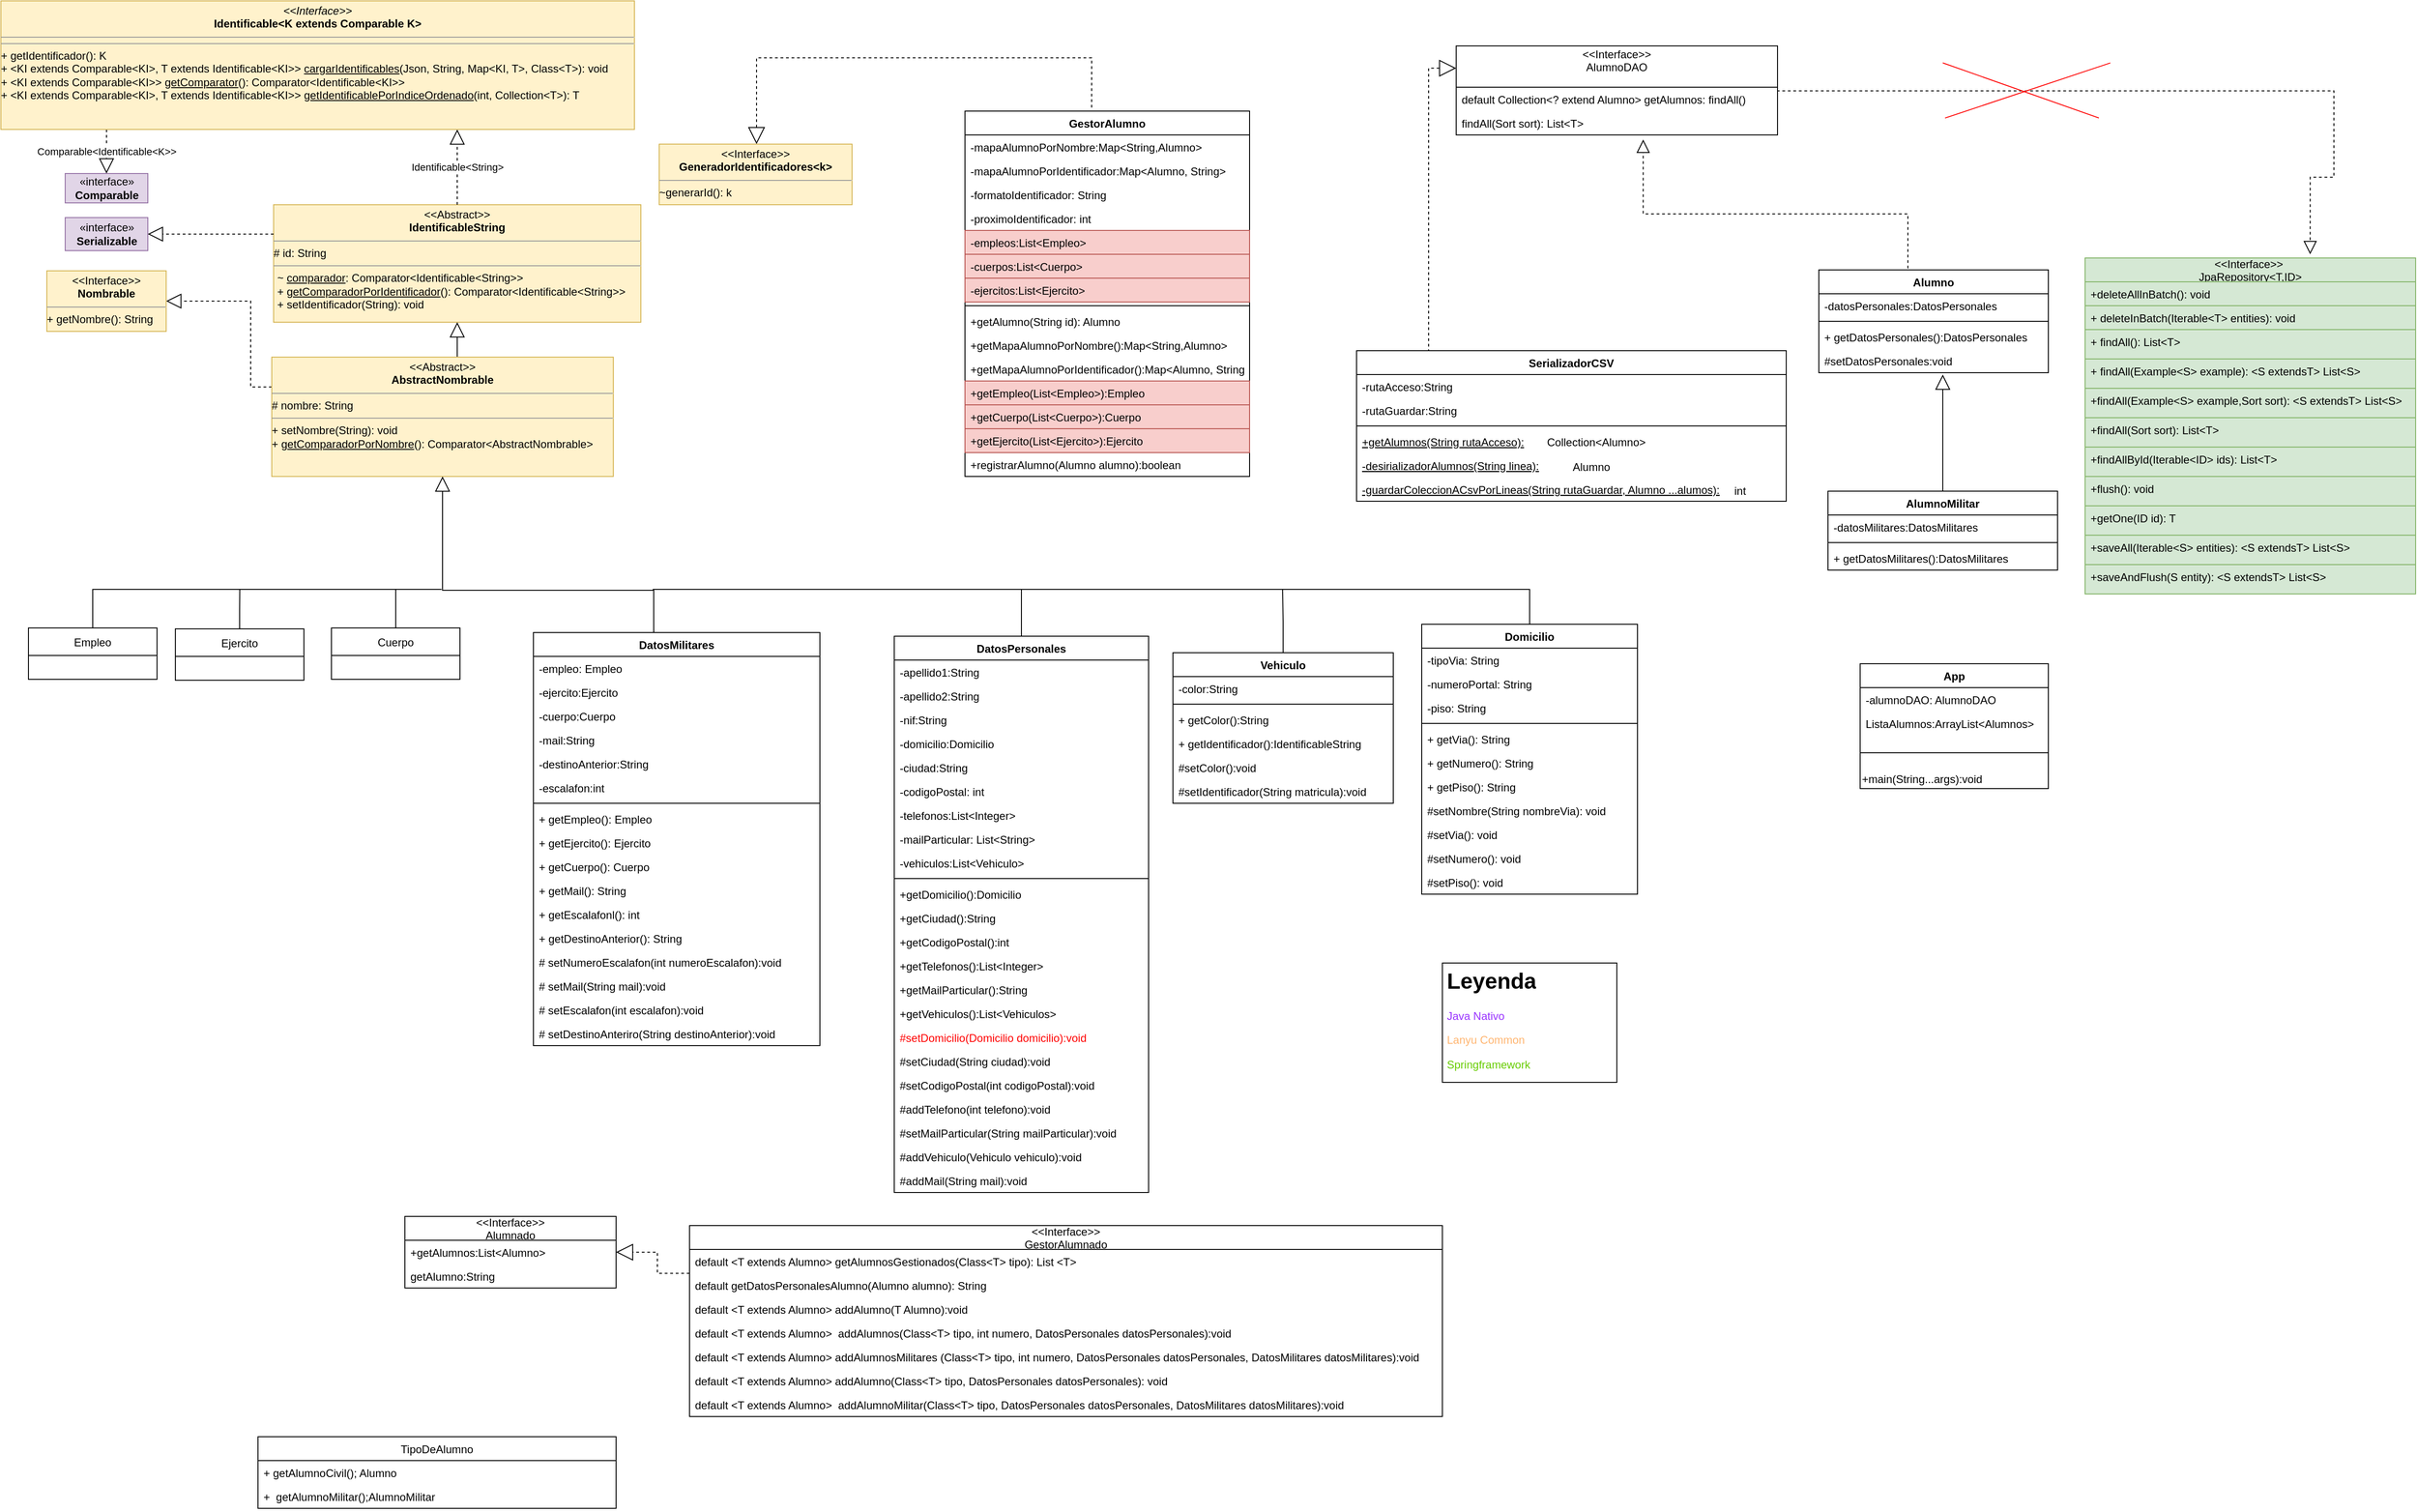 <mxfile version="10.6.9" type="github"><diagram name="Page-1" id="c4acf3e9-155e-7222-9cf6-157b1a14988f"><mxGraphModel dx="3583" dy="1510" grid="1" gridSize="10" guides="1" tooltips="1" connect="1" arrows="1" fold="1" page="1" pageScale="1" pageWidth="827" pageHeight="1169" background="#ffffff" math="0" shadow="0"><root><mxCell id="0"/><mxCell id="1" parent="0"/><mxCell id="4" value="&lt;p style=&quot;margin: 0px ; margin-top: 4px ; text-align: center&quot;&gt;&amp;lt;&amp;lt;Abstract&amp;gt;&amp;gt;&lt;/p&gt;&lt;div align=&quot;center&quot;&gt;&lt;b&gt;IdentificableString&lt;/b&gt;&lt;/div&gt;&lt;hr size=&quot;1&quot;&gt;# id: String&lt;br&gt;&lt;hr size=&quot;1&quot;&gt;&lt;p style=&quot;margin: 0px ; margin-left: 4px&quot;&gt;~ &lt;u&gt;comparador&lt;/u&gt;: Comparator&amp;lt;Identificable&amp;lt;String&amp;gt;&amp;gt;&lt;/p&gt;&lt;p style=&quot;margin: 0px ; margin-left: 4px&quot;&gt;+ &lt;u&gt;getComparadorPorIdentificador&lt;/u&gt;(): Comparator&amp;lt;Identificable&amp;lt;String&amp;gt;&amp;gt;&lt;/p&gt;&lt;p style=&quot;margin: 0px ; margin-left: 4px&quot;&gt;+ setIdentificador(String): void&lt;br&gt; &lt;/p&gt;" style="verticalAlign=top;align=left;overflow=fill;fontSize=12;fontFamily=Helvetica;html=1;fillColor=#fff2cc;strokeColor=#d6b656;" parent="1" vertex="1"><mxGeometry x="-223" y="298" width="400" height="128" as="geometry"/></mxCell><mxCell id="5" value="«interface»&lt;br&gt;&lt;b&gt;Serializable&lt;/b&gt;" style="html=1;fillColor=#e1d5e7;strokeColor=#9673a6;" parent="1" vertex="1"><mxGeometry x="-450" y="312" width="90" height="36" as="geometry"/></mxCell><mxCell id="6" value="" style="endArrow=block;html=1;exitX=0;exitY=0.25;entryX=1;entryY=0.5;endFill=0;strokeWidth=1;endSize=14;dashed=1;" parent="1" source="4" target="5" edge="1"><mxGeometry width="50" height="50" relative="1" as="geometry"><mxPoint x="-197" y="330" as="sourcePoint"/><mxPoint x="-578" y="1132" as="targetPoint"/></mxGeometry></mxCell><mxCell id="9" value="«interface»&lt;br&gt;&lt;b&gt;Comparable&lt;/b&gt;" style="html=1;fillColor=#e1d5e7;strokeColor=#9673a6;" parent="1" vertex="1"><mxGeometry x="-450" y="264" width="90" height="32" as="geometry"/></mxCell><mxCell id="12" value="Comparable&amp;lt;Identificable&amp;lt;K&amp;gt;&amp;gt;" style="endArrow=block;html=1;entryX=0.5;entryY=0;endFill=0;strokeWidth=1;endSize=14;dashed=1;" parent="1" target="9" edge="1"><mxGeometry width="50" height="50" relative="1" as="geometry"><mxPoint x="-405" y="216" as="sourcePoint"/><mxPoint x="62" y="606" as="targetPoint"/></mxGeometry></mxCell><mxCell id="13" value="Identificable&amp;lt;String&amp;gt;" style="endArrow=block;html=1;exitX=0.5;exitY=0;endFill=0;strokeWidth=1;endSize=14;dashed=1;" parent="1" source="4" edge="1"><mxGeometry width="50" height="50" relative="1" as="geometry"><mxPoint x="47" y="926" as="sourcePoint"/><mxPoint x="-23" y="216" as="targetPoint"/></mxGeometry></mxCell><mxCell id="22" value="&lt;p style=&quot;margin: 0px ; margin-top: 4px ; text-align: center&quot;&gt;&lt;i&gt;&amp;lt;&amp;lt;Interface&amp;gt;&amp;gt;&lt;/i&gt;&lt;br&gt;&lt;b&gt;Identificable&amp;lt;K extends Comparable K&amp;gt;&lt;/b&gt;&lt;/p&gt;&lt;hr size=&quot;1&quot;&gt;&lt;hr size=&quot;1&quot;&gt;&lt;div&gt;+ getIdentificador(): K&lt;br&gt;&lt;/div&gt;&lt;div&gt;+ &amp;lt;KI extends Comparable&amp;lt;KI&amp;gt;, T extends Identificable&amp;lt;KI&amp;gt;&amp;gt; &lt;u&gt;cargarIdentificables&lt;/u&gt;(Json, String, Map&amp;lt;KI, T&amp;gt;, Class&amp;lt;T&amp;gt;): void &lt;br&gt;&lt;/div&gt;&lt;div&gt;+ &amp;lt;KI extends Comparable&amp;lt;KI&amp;gt;&amp;gt; &lt;u&gt;getComparator&lt;/u&gt;(): Comparator&amp;lt;Identificable&amp;lt;KI&amp;gt;&amp;gt;&lt;/div&gt;&lt;div&gt;+ &amp;lt;KI extends Comparable&amp;lt;KI&amp;gt;, T extends Identificable&amp;lt;KI&amp;gt;&amp;gt; &lt;u&gt;getIdentificablePorIndiceOrdenado&lt;/u&gt;(int, Collection&amp;lt;T&amp;gt;): T&amp;nbsp; &lt;/div&gt;" style="verticalAlign=top;align=left;overflow=fill;fontSize=12;fontFamily=Helvetica;html=1;fillColor=#fff2cc;strokeColor=#d6b656;" parent="1" vertex="1"><mxGeometry x="-520" y="76" width="690" height="140" as="geometry"/></mxCell><mxCell id="50" style="edgeStyle=orthogonalEdgeStyle;rounded=0;html=1;entryX=0.5;entryY=1;shadow=0;endArrow=block;endFill=0;endSize=14;jettySize=auto;orthogonalLoop=1;strokeColor=#000000;strokeWidth=1;exitX=0.5;exitY=0;" parent="1" source="24" target="4" edge="1"><mxGeometry relative="1" as="geometry"><mxPoint x="-47" y="429" as="sourcePoint"/><mxPoint x="-47" y="391" as="targetPoint"/></mxGeometry></mxCell><mxCell id="51" style="edgeStyle=orthogonalEdgeStyle;rounded=0;html=1;entryX=1;entryY=0.5;shadow=0;dashed=1;endArrow=block;endFill=0;endSize=14;jettySize=auto;orthogonalLoop=1;strokeColor=#000000;strokeWidth=1;exitX=0;exitY=0.25;" parent="1" source="24" target="35" edge="1"><mxGeometry relative="1" as="geometry"><Array as="points"><mxPoint x="-248" y="497"/><mxPoint x="-248" y="403"/></Array><mxPoint x="-223" y="497" as="sourcePoint"/></mxGeometry></mxCell><mxCell id="24" value="&lt;p style=&quot;margin: 0px ; margin-top: 4px ; text-align: center&quot;&gt;&amp;lt;&amp;lt;Abstract&amp;gt;&amp;gt;&lt;/p&gt;&lt;div align=&quot;center&quot;&gt;&lt;b&gt;AbstractNombrable&lt;/b&gt;&lt;/div&gt;&lt;hr size=&quot;1&quot;&gt;# nombre: String&lt;br&gt;&lt;hr size=&quot;1&quot;&gt;&lt;div&gt;+ setNombre(String): void&lt;/div&gt;&lt;div&gt;+ &lt;u&gt;getComparadorPorNombre&lt;/u&gt;(): Comparator&amp;lt;AbstractNombrable&amp;gt;&lt;/div&gt;" style="verticalAlign=top;align=left;overflow=fill;fontSize=12;fontFamily=Helvetica;html=1;fillColor=#fff2cc;strokeColor=#d6b656;" parent="1" vertex="1"><mxGeometry x="-225" y="464" width="372" height="130" as="geometry"/></mxCell><mxCell id="32" value="&lt;h1&gt;Leyenda&lt;/h1&gt;&lt;p&gt;&lt;font color=&quot;#9933FF&quot;&gt;Java Nativo&lt;/font&gt;&lt;/p&gt;&lt;p&gt;&lt;font color=&quot;#FFB570&quot;&gt;Lanyu Common&lt;/font&gt;&lt;br&gt;&lt;/p&gt;&lt;p&gt;&lt;font color=&quot;#66cc00&quot;&gt;Springframework&lt;/font&gt;&lt;/p&gt;&lt;p&gt;&lt;font color=&quot;#FFB570&quot;&gt;&lt;br&gt;&lt;/font&gt;&lt;/p&gt;" style="text;html=1;strokeColor=#000000;fillColor=#ffffff;spacing=5;spacingTop=-20;whiteSpace=wrap;overflow=hidden;rounded=0;gradientColor=none;" parent="1" vertex="1"><mxGeometry x="1050" y="1124" width="190" height="130" as="geometry"/></mxCell><mxCell id="35" value="&lt;p style=&quot;margin: 0px ; margin-top: 4px ; text-align: center&quot;&gt;&amp;lt;&amp;lt;Interface&amp;gt;&amp;gt;&lt;/p&gt;&lt;div align=&quot;center&quot;&gt;&lt;b&gt;Nombrable&lt;/b&gt;&lt;/div&gt;&lt;hr size=&quot;1&quot;&gt;+ getNombre(): String" style="verticalAlign=top;align=left;overflow=fill;fontSize=12;fontFamily=Helvetica;html=1;fillColor=#fff2cc;strokeColor=#d6b656;" parent="1" vertex="1"><mxGeometry x="-470" y="370" width="130" height="66" as="geometry"/></mxCell><mxCell id="msfHLllbmlHrrfffBT3n-53" value="&lt;&lt;Interface&gt;&gt; &#10;JpaRepository&lt;T,ID&gt;" style="swimlane;fontStyle=0;childLayout=stackLayout;horizontal=1;startSize=26;fillColor=#d5e8d4;horizontalStack=0;resizeParent=1;resizeParentMax=0;resizeLast=0;collapsible=1;marginBottom=0;strokeColor=#82b366;" parent="1" vertex="1"><mxGeometry x="1750" y="356" width="360" height="366" as="geometry"/></mxCell><mxCell id="msfHLllbmlHrrfffBT3n-54" value="+deleteAllInBatch(): void &#10;&#10;" style="text;strokeColor=#82b366;fillColor=#d5e8d4;align=left;verticalAlign=top;spacingLeft=4;spacingRight=4;overflow=hidden;rotatable=0;points=[[0,0.5],[1,0.5]];portConstraint=eastwest;" parent="msfHLllbmlHrrfffBT3n-53" vertex="1"><mxGeometry y="26" width="360" height="26" as="geometry"/></mxCell><mxCell id="msfHLllbmlHrrfffBT3n-55" value="+ deleteInBatch(Iterable&lt;T&gt; entities): void" style="text;strokeColor=#82b366;fillColor=#d5e8d4;align=left;verticalAlign=top;spacingLeft=4;spacingRight=4;overflow=hidden;rotatable=0;points=[[0,0.5],[1,0.5]];portConstraint=eastwest;" parent="msfHLllbmlHrrfffBT3n-53" vertex="1"><mxGeometry y="52" width="360" height="26" as="geometry"/></mxCell><mxCell id="msfHLllbmlHrrfffBT3n-59" value="+ findAll(): List&lt;T&gt;   " style="text;strokeColor=#82b366;fillColor=#d5e8d4;align=left;verticalAlign=top;spacingLeft=4;spacingRight=4;overflow=hidden;rotatable=0;points=[[0,0.5],[1,0.5]];portConstraint=eastwest;" parent="msfHLllbmlHrrfffBT3n-53" vertex="1"><mxGeometry y="78" width="360" height="32" as="geometry"/></mxCell><mxCell id="msfHLllbmlHrrfffBT3n-60" value="+ findAll(Example&lt;S&gt; example): &lt;S extendsT&gt; List&lt;S&gt;" style="text;strokeColor=#82b366;fillColor=#d5e8d4;align=left;verticalAlign=top;spacingLeft=4;spacingRight=4;overflow=hidden;rotatable=0;points=[[0,0.5],[1,0.5]];portConstraint=eastwest;" parent="msfHLllbmlHrrfffBT3n-53" vertex="1"><mxGeometry y="110" width="360" height="32" as="geometry"/></mxCell><mxCell id="msfHLllbmlHrrfffBT3n-61" value="+findAll(Example&lt;S&gt; example,Sort sort): &lt;S extendsT&gt; List&lt;S&gt;" style="text;strokeColor=#82b366;fillColor=#d5e8d4;align=left;verticalAlign=top;spacingLeft=4;spacingRight=4;overflow=hidden;rotatable=0;points=[[0,0.5],[1,0.5]];portConstraint=eastwest;" parent="msfHLllbmlHrrfffBT3n-53" vertex="1"><mxGeometry y="142" width="360" height="32" as="geometry"/></mxCell><mxCell id="msfHLllbmlHrrfffBT3n-62" value="+findAll(Sort sort): List&lt;T&gt;" style="text;strokeColor=#82b366;fillColor=#d5e8d4;align=left;verticalAlign=top;spacingLeft=4;spacingRight=4;overflow=hidden;rotatable=0;points=[[0,0.5],[1,0.5]];portConstraint=eastwest;" parent="msfHLllbmlHrrfffBT3n-53" vertex="1"><mxGeometry y="174" width="360" height="32" as="geometry"/></mxCell><mxCell id="msfHLllbmlHrrfffBT3n-63" value="+findAllById(Iterable&lt;ID&gt; ids): List&lt;T&gt;" style="text;strokeColor=#82b366;fillColor=#d5e8d4;align=left;verticalAlign=top;spacingLeft=4;spacingRight=4;overflow=hidden;rotatable=0;points=[[0,0.5],[1,0.5]];portConstraint=eastwest;" parent="msfHLllbmlHrrfffBT3n-53" vertex="1"><mxGeometry y="206" width="360" height="32" as="geometry"/></mxCell><mxCell id="msfHLllbmlHrrfffBT3n-64" value="+flush(): void" style="text;strokeColor=#82b366;fillColor=#d5e8d4;align=left;verticalAlign=top;spacingLeft=4;spacingRight=4;overflow=hidden;rotatable=0;points=[[0,0.5],[1,0.5]];portConstraint=eastwest;" parent="msfHLllbmlHrrfffBT3n-53" vertex="1"><mxGeometry y="238" width="360" height="32" as="geometry"/></mxCell><mxCell id="msfHLllbmlHrrfffBT3n-65" value="+getOne(ID id): T" style="text;strokeColor=#82b366;fillColor=#d5e8d4;align=left;verticalAlign=top;spacingLeft=4;spacingRight=4;overflow=hidden;rotatable=0;points=[[0,0.5],[1,0.5]];portConstraint=eastwest;" parent="msfHLllbmlHrrfffBT3n-53" vertex="1"><mxGeometry y="270" width="360" height="32" as="geometry"/></mxCell><mxCell id="msfHLllbmlHrrfffBT3n-66" value="+saveAll(Iterable&lt;S&gt; entities): &lt;S extendsT&gt; List&lt;S&gt;" style="text;strokeColor=#82b366;fillColor=#d5e8d4;align=left;verticalAlign=top;spacingLeft=4;spacingRight=4;overflow=hidden;rotatable=0;points=[[0,0.5],[1,0.5]];portConstraint=eastwest;" parent="msfHLllbmlHrrfffBT3n-53" vertex="1"><mxGeometry y="302" width="360" height="32" as="geometry"/></mxCell><mxCell id="msfHLllbmlHrrfffBT3n-56" value="+saveAndFlush(S entity): &lt;S extendsT&gt; List&lt;S&gt;" style="text;strokeColor=#82b366;fillColor=#d5e8d4;align=left;verticalAlign=top;spacingLeft=4;spacingRight=4;overflow=hidden;rotatable=0;points=[[0,0.5],[1,0.5]];portConstraint=eastwest;" parent="msfHLllbmlHrrfffBT3n-53" vertex="1"><mxGeometry y="334" width="360" height="32" as="geometry"/></mxCell><mxCell id="msfHLllbmlHrrfffBT3n-155" style="edgeStyle=orthogonalEdgeStyle;rounded=0;orthogonalLoop=1;jettySize=auto;html=1;endArrow=block;endFill=0;dashed=1;exitX=1;exitY=0.25;exitDx=0;exitDy=0;entryX=0.681;entryY=-0.011;entryDx=0;entryDy=0;entryPerimeter=0;endSize=12;" parent="1" source="n_MExj5oH2bWgq1VtZ4l-53" target="msfHLllbmlHrrfffBT3n-53" edge="1"><mxGeometry relative="1" as="geometry"><Array as="points"><mxPoint x="1415" y="174"/><mxPoint x="2021" y="174"/><mxPoint x="2021" y="268"/><mxPoint x="1995" y="268"/></Array><mxPoint x="1400" y="337" as="sourcePoint"/><mxPoint x="1810" y="369" as="targetPoint"/></mxGeometry></mxCell><mxCell id="msfHLllbmlHrrfffBT3n-151" style="edgeStyle=orthogonalEdgeStyle;rounded=0;orthogonalLoop=1;jettySize=auto;html=1;entryX=0.5;entryY=1;entryDx=0;entryDy=0;endArrow=block;endFill=0;endSize=14;" parent="1" source="msfHLllbmlHrrfffBT3n-71" target="24" edge="1"><mxGeometry relative="1" as="geometry"><Array as="points"><mxPoint x="191" y="718"/><mxPoint x="-39" y="718"/></Array></mxGeometry></mxCell><mxCell id="msfHLllbmlHrrfffBT3n-71" value="DatosMilitares" style="swimlane;fontStyle=1;align=center;verticalAlign=top;childLayout=stackLayout;horizontal=1;startSize=26;horizontalStack=0;resizeParent=1;resizeParentMax=0;resizeLast=0;collapsible=1;marginBottom=0;" parent="1" vertex="1"><mxGeometry x="60" y="764" width="312" height="450" as="geometry"/></mxCell><mxCell id="msfHLllbmlHrrfffBT3n-76" value="-empleo: Empleo&#10;" style="text;strokeColor=none;fillColor=none;align=left;verticalAlign=top;spacingLeft=4;spacingRight=4;overflow=hidden;rotatable=0;points=[[0,0.5],[1,0.5]];portConstraint=eastwest;" parent="msfHLllbmlHrrfffBT3n-71" vertex="1"><mxGeometry y="26" width="312" height="26" as="geometry"/></mxCell><mxCell id="msfHLllbmlHrrfffBT3n-77" value="-ejercito:Ejercito" style="text;strokeColor=none;fillColor=none;align=left;verticalAlign=top;spacingLeft=4;spacingRight=4;overflow=hidden;rotatable=0;points=[[0,0.5],[1,0.5]];portConstraint=eastwest;" parent="msfHLllbmlHrrfffBT3n-71" vertex="1"><mxGeometry y="52" width="312" height="26" as="geometry"/></mxCell><mxCell id="msfHLllbmlHrrfffBT3n-78" value="-cuerpo:Cuerpo&#10;&#10;" style="text;strokeColor=none;fillColor=none;align=left;verticalAlign=top;spacingLeft=4;spacingRight=4;overflow=hidden;rotatable=0;points=[[0,0.5],[1,0.5]];portConstraint=eastwest;" parent="msfHLllbmlHrrfffBT3n-71" vertex="1"><mxGeometry y="78" width="312" height="26" as="geometry"/></mxCell><mxCell id="msfHLllbmlHrrfffBT3n-80" value="-mail:String&#10;&#10;" style="text;strokeColor=none;fillColor=none;align=left;verticalAlign=top;spacingLeft=4;spacingRight=4;overflow=hidden;rotatable=0;points=[[0,0.5],[1,0.5]];portConstraint=eastwest;" parent="msfHLllbmlHrrfffBT3n-71" vertex="1"><mxGeometry y="104" width="312" height="26" as="geometry"/></mxCell><mxCell id="n_MExj5oH2bWgq1VtZ4l-70" value="-destinoAnterior:String&#10;&#10;" style="text;strokeColor=none;fillColor=none;align=left;verticalAlign=top;spacingLeft=4;spacingRight=4;overflow=hidden;rotatable=0;points=[[0,0.5],[1,0.5]];portConstraint=eastwest;" parent="msfHLllbmlHrrfffBT3n-71" vertex="1"><mxGeometry y="130" width="312" height="26" as="geometry"/></mxCell><mxCell id="msfHLllbmlHrrfffBT3n-72" value="-escalafon:int&#10;&#10;" style="text;strokeColor=none;fillColor=none;align=left;verticalAlign=top;spacingLeft=4;spacingRight=4;overflow=hidden;rotatable=0;points=[[0,0.5],[1,0.5]];portConstraint=eastwest;" parent="msfHLllbmlHrrfffBT3n-71" vertex="1"><mxGeometry y="156" width="312" height="26" as="geometry"/></mxCell><mxCell id="msfHLllbmlHrrfffBT3n-73" value="" style="line;strokeWidth=1;fillColor=none;align=left;verticalAlign=middle;spacingTop=-1;spacingLeft=3;spacingRight=3;rotatable=0;labelPosition=right;points=[];portConstraint=eastwest;" parent="msfHLllbmlHrrfffBT3n-71" vertex="1"><mxGeometry y="182" width="312" height="8" as="geometry"/></mxCell><mxCell id="msfHLllbmlHrrfffBT3n-82" value="+ getEmpleo(): Empleo" style="text;strokeColor=none;fillColor=none;align=left;verticalAlign=top;spacingLeft=4;spacingRight=4;overflow=hidden;rotatable=0;points=[[0,0.5],[1,0.5]];portConstraint=eastwest;" parent="msfHLllbmlHrrfffBT3n-71" vertex="1"><mxGeometry y="190" width="312" height="26" as="geometry"/></mxCell><mxCell id="msfHLllbmlHrrfffBT3n-83" value="+ getEjercito(): Ejercito" style="text;strokeColor=none;fillColor=none;align=left;verticalAlign=top;spacingLeft=4;spacingRight=4;overflow=hidden;rotatable=0;points=[[0,0.5],[1,0.5]];portConstraint=eastwest;" parent="msfHLllbmlHrrfffBT3n-71" vertex="1"><mxGeometry y="216" width="312" height="26" as="geometry"/></mxCell><mxCell id="msfHLllbmlHrrfffBT3n-84" value="+ getCuerpo(): Cuerpo" style="text;strokeColor=none;fillColor=none;align=left;verticalAlign=top;spacingLeft=4;spacingRight=4;overflow=hidden;rotatable=0;points=[[0,0.5],[1,0.5]];portConstraint=eastwest;" parent="msfHLllbmlHrrfffBT3n-71" vertex="1"><mxGeometry y="242" width="312" height="26" as="geometry"/></mxCell><mxCell id="ewsRL8N59mJPuZKBWlI7-51" value="+ getMail(): String" style="text;strokeColor=none;fillColor=none;align=left;verticalAlign=top;spacingLeft=4;spacingRight=4;overflow=hidden;rotatable=0;points=[[0,0.5],[1,0.5]];portConstraint=eastwest;" parent="msfHLllbmlHrrfffBT3n-71" vertex="1"><mxGeometry y="268" width="312" height="26" as="geometry"/></mxCell><mxCell id="msfHLllbmlHrrfffBT3n-87" value="+ getEscalafonl(): int" style="text;strokeColor=none;fillColor=none;align=left;verticalAlign=top;spacingLeft=4;spacingRight=4;overflow=hidden;rotatable=0;points=[[0,0.5],[1,0.5]];portConstraint=eastwest;" parent="msfHLllbmlHrrfffBT3n-71" vertex="1"><mxGeometry y="294" width="312" height="26" as="geometry"/></mxCell><mxCell id="msfHLllbmlHrrfffBT3n-88" value="+ getDestinoAnterior(): String" style="text;strokeColor=none;fillColor=none;align=left;verticalAlign=top;spacingLeft=4;spacingRight=4;overflow=hidden;rotatable=0;points=[[0,0.5],[1,0.5]];portConstraint=eastwest;" parent="msfHLllbmlHrrfffBT3n-71" vertex="1"><mxGeometry y="320" width="312" height="26" as="geometry"/></mxCell><mxCell id="msfHLllbmlHrrfffBT3n-93" value="# setNumeroEscalafon(int numeroEscalafon):void" style="text;strokeColor=none;fillColor=none;align=left;verticalAlign=top;spacingLeft=4;spacingRight=4;overflow=hidden;rotatable=0;points=[[0,0.5],[1,0.5]];portConstraint=eastwest;" parent="msfHLllbmlHrrfffBT3n-71" vertex="1"><mxGeometry y="346" width="312" height="26" as="geometry"/></mxCell><mxCell id="ewsRL8N59mJPuZKBWlI7-52" value="# setMail(String mail):void" style="text;strokeColor=none;fillColor=none;align=left;verticalAlign=top;spacingLeft=4;spacingRight=4;overflow=hidden;rotatable=0;points=[[0,0.5],[1,0.5]];portConstraint=eastwest;" parent="msfHLllbmlHrrfffBT3n-71" vertex="1"><mxGeometry y="372" width="312" height="26" as="geometry"/></mxCell><mxCell id="msfHLllbmlHrrfffBT3n-94" value="# setEscalafon(int escalafon):void" style="text;strokeColor=none;fillColor=none;align=left;verticalAlign=top;spacingLeft=4;spacingRight=4;overflow=hidden;rotatable=0;points=[[0,0.5],[1,0.5]];portConstraint=eastwest;" parent="msfHLllbmlHrrfffBT3n-71" vertex="1"><mxGeometry y="398" width="312" height="26" as="geometry"/></mxCell><mxCell id="msfHLllbmlHrrfffBT3n-95" value="# setDestinoAnteriro(String destinoAnterior):void" style="text;strokeColor=none;fillColor=none;align=left;verticalAlign=top;spacingLeft=4;spacingRight=4;overflow=hidden;rotatable=0;points=[[0,0.5],[1,0.5]];portConstraint=eastwest;" parent="msfHLllbmlHrrfffBT3n-71" vertex="1"><mxGeometry y="424" width="312" height="26" as="geometry"/></mxCell><mxCell id="iilNmiiilb-BKF6jrKR5-104" style="edgeStyle=orthogonalEdgeStyle;rounded=0;orthogonalLoop=1;jettySize=auto;html=1;startArrow=none;startFill=0;startSize=16;endArrow=none;endFill=0;endSize=14;targetPerimeterSpacing=2;strokeWidth=1;" parent="1" source="msfHLllbmlHrrfffBT3n-96" edge="1"><mxGeometry relative="1" as="geometry"><mxPoint x="591.5" y="717.0" as="targetPoint"/></mxGeometry></mxCell><mxCell id="msfHLllbmlHrrfffBT3n-96" value="DatosPersonales" style="swimlane;fontStyle=1;align=center;verticalAlign=top;childLayout=stackLayout;horizontal=1;startSize=26;horizontalStack=0;resizeParent=1;resizeParentMax=0;resizeLast=0;collapsible=1;marginBottom=0;" parent="1" vertex="1"><mxGeometry x="453" y="768" width="277" height="606" as="geometry"/></mxCell><mxCell id="n_MExj5oH2bWgq1VtZ4l-68" value="-apellido1:String" style="text;strokeColor=none;fillColor=none;align=left;verticalAlign=top;spacingLeft=4;spacingRight=4;overflow=hidden;rotatable=0;points=[[0,0.5],[1,0.5]];portConstraint=eastwest;" parent="msfHLllbmlHrrfffBT3n-96" vertex="1"><mxGeometry y="26" width="277" height="26" as="geometry"/></mxCell><mxCell id="n_MExj5oH2bWgq1VtZ4l-67" value="-apellido2:String" style="text;strokeColor=none;fillColor=none;align=left;verticalAlign=top;spacingLeft=4;spacingRight=4;overflow=hidden;rotatable=0;points=[[0,0.5],[1,0.5]];portConstraint=eastwest;" parent="msfHLllbmlHrrfffBT3n-96" vertex="1"><mxGeometry y="52" width="277" height="26" as="geometry"/></mxCell><mxCell id="n_MExj5oH2bWgq1VtZ4l-69" value="-nif:String" style="text;strokeColor=none;fillColor=none;align=left;verticalAlign=top;spacingLeft=4;spacingRight=4;overflow=hidden;rotatable=0;points=[[0,0.5],[1,0.5]];portConstraint=eastwest;" parent="msfHLllbmlHrrfffBT3n-96" vertex="1"><mxGeometry y="78" width="277" height="26" as="geometry"/></mxCell><mxCell id="msfHLllbmlHrrfffBT3n-100" value="-domicilio:Domicilio" style="text;strokeColor=none;fillColor=none;align=left;verticalAlign=top;spacingLeft=4;spacingRight=4;overflow=hidden;rotatable=0;points=[[0,0.5],[1,0.5]];portConstraint=eastwest;" parent="msfHLllbmlHrrfffBT3n-96" vertex="1"><mxGeometry y="104" width="277" height="26" as="geometry"/></mxCell><mxCell id="msfHLllbmlHrrfffBT3n-101" value="-ciudad:String" style="text;strokeColor=none;fillColor=none;align=left;verticalAlign=top;spacingLeft=4;spacingRight=4;overflow=hidden;rotatable=0;points=[[0,0.5],[1,0.5]];portConstraint=eastwest;" parent="msfHLllbmlHrrfffBT3n-96" vertex="1"><mxGeometry y="130" width="277" height="26" as="geometry"/></mxCell><mxCell id="msfHLllbmlHrrfffBT3n-103" value="-codigoPostal: int" style="text;strokeColor=none;fillColor=none;align=left;verticalAlign=top;spacingLeft=4;spacingRight=4;overflow=hidden;rotatable=0;points=[[0,0.5],[1,0.5]];portConstraint=eastwest;" parent="msfHLllbmlHrrfffBT3n-96" vertex="1"><mxGeometry y="156" width="277" height="26" as="geometry"/></mxCell><mxCell id="msfHLllbmlHrrfffBT3n-104" value="-telefonos:List&lt;Integer&gt;" style="text;strokeColor=none;fillColor=none;align=left;verticalAlign=top;spacingLeft=4;spacingRight=4;overflow=hidden;rotatable=0;points=[[0,0.5],[1,0.5]];portConstraint=eastwest;" parent="msfHLllbmlHrrfffBT3n-96" vertex="1"><mxGeometry y="182" width="277" height="26" as="geometry"/></mxCell><mxCell id="msfHLllbmlHrrfffBT3n-97" value="-mailParticular: List&lt;String&gt;" style="text;strokeColor=none;fillColor=none;align=left;verticalAlign=top;spacingLeft=4;spacingRight=4;overflow=hidden;rotatable=0;points=[[0,0.5],[1,0.5]];portConstraint=eastwest;" parent="msfHLllbmlHrrfffBT3n-96" vertex="1"><mxGeometry y="208" width="277" height="26" as="geometry"/></mxCell><mxCell id="n_MExj5oH2bWgq1VtZ4l-74" value="-vehiculos:List&lt;Vehiculo&gt;" style="text;strokeColor=none;fillColor=none;align=left;verticalAlign=top;spacingLeft=4;spacingRight=4;overflow=hidden;rotatable=0;points=[[0,0.5],[1,0.5]];portConstraint=eastwest;" parent="msfHLllbmlHrrfffBT3n-96" vertex="1"><mxGeometry y="234" width="277" height="26" as="geometry"/></mxCell><mxCell id="msfHLllbmlHrrfffBT3n-98" value="" style="line;strokeWidth=1;fillColor=none;align=left;verticalAlign=middle;spacingTop=-1;spacingLeft=3;spacingRight=3;rotatable=0;labelPosition=right;points=[];portConstraint=eastwest;" parent="msfHLllbmlHrrfffBT3n-96" vertex="1"><mxGeometry y="260" width="277" height="8" as="geometry"/></mxCell><mxCell id="msfHLllbmlHrrfffBT3n-106" value="+getDomicilio():Domicilio" style="text;strokeColor=none;fillColor=none;align=left;verticalAlign=top;spacingLeft=4;spacingRight=4;overflow=hidden;rotatable=0;points=[[0,0.5],[1,0.5]];portConstraint=eastwest;" parent="msfHLllbmlHrrfffBT3n-96" vertex="1"><mxGeometry y="268" width="277" height="26" as="geometry"/></mxCell><mxCell id="msfHLllbmlHrrfffBT3n-107" value="+getCiudad():String" style="text;strokeColor=none;fillColor=none;align=left;verticalAlign=top;spacingLeft=4;spacingRight=4;overflow=hidden;rotatable=0;points=[[0,0.5],[1,0.5]];portConstraint=eastwest;" parent="msfHLllbmlHrrfffBT3n-96" vertex="1"><mxGeometry y="294" width="277" height="26" as="geometry"/></mxCell><mxCell id="msfHLllbmlHrrfffBT3n-108" value="+getCodigoPostal():int" style="text;strokeColor=none;fillColor=none;align=left;verticalAlign=top;spacingLeft=4;spacingRight=4;overflow=hidden;rotatable=0;points=[[0,0.5],[1,0.5]];portConstraint=eastwest;" parent="msfHLllbmlHrrfffBT3n-96" vertex="1"><mxGeometry y="320" width="277" height="26" as="geometry"/></mxCell><mxCell id="msfHLllbmlHrrfffBT3n-109" value="+getTelefonos():List&lt;Integer&gt;" style="text;strokeColor=none;fillColor=none;align=left;verticalAlign=top;spacingLeft=4;spacingRight=4;overflow=hidden;rotatable=0;points=[[0,0.5],[1,0.5]];portConstraint=eastwest;" parent="msfHLllbmlHrrfffBT3n-96" vertex="1"><mxGeometry y="346" width="277" height="26" as="geometry"/></mxCell><mxCell id="n_MExj5oH2bWgq1VtZ4l-75" value="+getMailParticular():String" style="text;strokeColor=none;fillColor=none;align=left;verticalAlign=top;spacingLeft=4;spacingRight=4;overflow=hidden;rotatable=0;points=[[0,0.5],[1,0.5]];portConstraint=eastwest;" parent="msfHLllbmlHrrfffBT3n-96" vertex="1"><mxGeometry y="372" width="277" height="26" as="geometry"/></mxCell><mxCell id="msfHLllbmlHrrfffBT3n-111" value="+getVehiculos():List&lt;Vehiculos&gt;" style="text;strokeColor=none;fillColor=none;align=left;verticalAlign=top;spacingLeft=4;spacingRight=4;overflow=hidden;rotatable=0;points=[[0,0.5],[1,0.5]];portConstraint=eastwest;" parent="msfHLllbmlHrrfffBT3n-96" vertex="1"><mxGeometry y="398" width="277" height="26" as="geometry"/></mxCell><mxCell id="msfHLllbmlHrrfffBT3n-112" value="#setDomicilio(Domicilio domicilio):void" style="text;strokeColor=none;fillColor=none;align=left;verticalAlign=top;spacingLeft=4;spacingRight=4;overflow=hidden;rotatable=0;points=[[0,0.5],[1,0.5]];portConstraint=eastwest;fontColor=#FF0000;" parent="msfHLllbmlHrrfffBT3n-96" vertex="1"><mxGeometry y="424" width="277" height="26" as="geometry"/></mxCell><mxCell id="msfHLllbmlHrrfffBT3n-113" value="#setCiudad(String ciudad):void" style="text;strokeColor=none;fillColor=none;align=left;verticalAlign=top;spacingLeft=4;spacingRight=4;overflow=hidden;rotatable=0;points=[[0,0.5],[1,0.5]];portConstraint=eastwest;" parent="msfHLllbmlHrrfffBT3n-96" vertex="1"><mxGeometry y="450" width="277" height="26" as="geometry"/></mxCell><mxCell id="msfHLllbmlHrrfffBT3n-114" value="#setCodigoPostal(int codigoPostal):void" style="text;strokeColor=none;fillColor=none;align=left;verticalAlign=top;spacingLeft=4;spacingRight=4;overflow=hidden;rotatable=0;points=[[0,0.5],[1,0.5]];portConstraint=eastwest;" parent="msfHLllbmlHrrfffBT3n-96" vertex="1"><mxGeometry y="476" width="277" height="26" as="geometry"/></mxCell><mxCell id="msfHLllbmlHrrfffBT3n-115" value="#addTelefono(int telefono):void" style="text;strokeColor=none;fillColor=none;align=left;verticalAlign=top;spacingLeft=4;spacingRight=4;overflow=hidden;rotatable=0;points=[[0,0.5],[1,0.5]];portConstraint=eastwest;" parent="msfHLllbmlHrrfffBT3n-96" vertex="1"><mxGeometry y="502" width="277" height="26" as="geometry"/></mxCell><mxCell id="n_MExj5oH2bWgq1VtZ4l-76" value="#setMailParticular(String mailParticular):void" style="text;strokeColor=none;fillColor=none;align=left;verticalAlign=top;spacingLeft=4;spacingRight=4;overflow=hidden;rotatable=0;points=[[0,0.5],[1,0.5]];portConstraint=eastwest;" parent="msfHLllbmlHrrfffBT3n-96" vertex="1"><mxGeometry y="528" width="277" height="26" as="geometry"/></mxCell><mxCell id="ewsRL8N59mJPuZKBWlI7-53" value="#addVehiculo(Vehiculo vehiculo):void" style="text;strokeColor=none;fillColor=none;align=left;verticalAlign=top;spacingLeft=4;spacingRight=4;overflow=hidden;rotatable=0;points=[[0,0.5],[1,0.5]];portConstraint=eastwest;" parent="msfHLllbmlHrrfffBT3n-96" vertex="1"><mxGeometry y="554" width="277" height="26" as="geometry"/></mxCell><mxCell id="msfHLllbmlHrrfffBT3n-99" value="#addMail(String mail):void" style="text;strokeColor=none;fillColor=none;align=left;verticalAlign=top;spacingLeft=4;spacingRight=4;overflow=hidden;rotatable=0;points=[[0,0.5],[1,0.5]];portConstraint=eastwest;" parent="msfHLllbmlHrrfffBT3n-96" vertex="1"><mxGeometry y="580" width="277" height="26" as="geometry"/></mxCell><mxCell id="iilNmiiilb-BKF6jrKR5-62" style="edgeStyle=orthogonalEdgeStyle;rounded=0;orthogonalLoop=1;jettySize=auto;html=1;endArrow=none;endFill=0;endSize=14;strokeWidth=1;entryX=0.445;entryY=-0.007;entryDx=0;entryDy=0;entryPerimeter=0;dashed=1;startArrow=block;startFill=0;targetPerimeterSpacing=2;startSize=16;" parent="1" source="msfHLllbmlHrrfffBT3n-102" target="iilNmiiilb-BKF6jrKR5-51" edge="1"><mxGeometry relative="1" as="geometry"><mxPoint x="1330" y="858" as="targetPoint"/><Array as="points"><mxPoint x="303" y="138"/><mxPoint x="668" y="138"/></Array></mxGeometry></mxCell><mxCell id="msfHLllbmlHrrfffBT3n-102" value="&lt;p style=&quot;margin: 0px ; margin-top: 4px ; text-align: center&quot;&gt;&amp;lt;&amp;lt;Interface&amp;gt;&amp;gt;&lt;/p&gt;&lt;div align=&quot;center&quot;&gt;&lt;b&gt;GeneradorIdentificadores&amp;lt;k&amp;gt;&lt;/b&gt;&lt;/div&gt;&lt;hr size=&quot;1&quot;&gt;~generarId(): k" style="verticalAlign=top;align=left;overflow=fill;fontSize=12;fontFamily=Helvetica;html=1;fillColor=#fff2cc;strokeColor=#d6b656;" parent="1" vertex="1"><mxGeometry x="197" y="232" width="210" height="66" as="geometry"/></mxCell><mxCell id="msfHLllbmlHrrfffBT3n-154" style="edgeStyle=orthogonalEdgeStyle;rounded=0;orthogonalLoop=1;jettySize=auto;html=1;exitX=0.5;exitY=0;exitDx=0;exitDy=0;endArrow=none;endFill=0;" parent="1" source="msfHLllbmlHrrfffBT3n-117" edge="1"><mxGeometry relative="1" as="geometry"><mxPoint x="190" y="717" as="targetPoint"/><Array as="points"><mxPoint x="1145" y="717"/></Array></mxGeometry></mxCell><mxCell id="msfHLllbmlHrrfffBT3n-117" value="Domicilio" style="swimlane;fontStyle=1;align=center;verticalAlign=top;childLayout=stackLayout;horizontal=1;startSize=26;horizontalStack=0;resizeParent=1;resizeParentMax=0;resizeLast=0;collapsible=1;marginBottom=0;" parent="1" vertex="1"><mxGeometry x="1027.5" y="755" width="235" height="294" as="geometry"/></mxCell><mxCell id="msfHLllbmlHrrfffBT3n-128" value="-tipoVia: String" style="text;strokeColor=none;fillColor=none;align=left;verticalAlign=top;spacingLeft=4;spacingRight=4;overflow=hidden;rotatable=0;points=[[0,0.5],[1,0.5]];portConstraint=eastwest;" parent="msfHLllbmlHrrfffBT3n-117" vertex="1"><mxGeometry y="26" width="235" height="26" as="geometry"/></mxCell><mxCell id="msfHLllbmlHrrfffBT3n-129" value="-numeroPortal: String" style="text;strokeColor=none;fillColor=none;align=left;verticalAlign=top;spacingLeft=4;spacingRight=4;overflow=hidden;rotatable=0;points=[[0,0.5],[1,0.5]];portConstraint=eastwest;" parent="msfHLllbmlHrrfffBT3n-117" vertex="1"><mxGeometry y="52" width="235" height="26" as="geometry"/></mxCell><mxCell id="msfHLllbmlHrrfffBT3n-118" value="-piso: String" style="text;strokeColor=none;fillColor=none;align=left;verticalAlign=top;spacingLeft=4;spacingRight=4;overflow=hidden;rotatable=0;points=[[0,0.5],[1,0.5]];portConstraint=eastwest;" parent="msfHLllbmlHrrfffBT3n-117" vertex="1"><mxGeometry y="78" width="235" height="26" as="geometry"/></mxCell><mxCell id="msfHLllbmlHrrfffBT3n-119" value="" style="line;strokeWidth=1;fillColor=none;align=left;verticalAlign=middle;spacingTop=-1;spacingLeft=3;spacingRight=3;rotatable=0;labelPosition=right;points=[];portConstraint=eastwest;" parent="msfHLllbmlHrrfffBT3n-117" vertex="1"><mxGeometry y="104" width="235" height="8" as="geometry"/></mxCell><mxCell id="msfHLllbmlHrrfffBT3n-130" value="+ getVia(): String" style="text;strokeColor=none;fillColor=none;align=left;verticalAlign=top;spacingLeft=4;spacingRight=4;overflow=hidden;rotatable=0;points=[[0,0.5],[1,0.5]];portConstraint=eastwest;" parent="msfHLllbmlHrrfffBT3n-117" vertex="1"><mxGeometry y="112" width="235" height="26" as="geometry"/></mxCell><mxCell id="msfHLllbmlHrrfffBT3n-131" value="+ getNumero(): String" style="text;strokeColor=none;fillColor=none;align=left;verticalAlign=top;spacingLeft=4;spacingRight=4;overflow=hidden;rotatable=0;points=[[0,0.5],[1,0.5]];portConstraint=eastwest;" parent="msfHLllbmlHrrfffBT3n-117" vertex="1"><mxGeometry y="138" width="235" height="26" as="geometry"/></mxCell><mxCell id="msfHLllbmlHrrfffBT3n-132" value="+ getPiso(): String" style="text;strokeColor=none;fillColor=none;align=left;verticalAlign=top;spacingLeft=4;spacingRight=4;overflow=hidden;rotatable=0;points=[[0,0.5],[1,0.5]];portConstraint=eastwest;" parent="msfHLllbmlHrrfffBT3n-117" vertex="1"><mxGeometry y="164" width="235" height="26" as="geometry"/></mxCell><mxCell id="n_MExj5oH2bWgq1VtZ4l-84" value="#setNombre(String nombreVia): void" style="text;strokeColor=none;fillColor=none;align=left;verticalAlign=top;spacingLeft=4;spacingRight=4;overflow=hidden;rotatable=0;points=[[0,0.5],[1,0.5]];portConstraint=eastwest;" parent="msfHLllbmlHrrfffBT3n-117" vertex="1"><mxGeometry y="190" width="235" height="26" as="geometry"/></mxCell><mxCell id="msfHLllbmlHrrfffBT3n-133" value="#setVia(): void" style="text;strokeColor=none;fillColor=none;align=left;verticalAlign=top;spacingLeft=4;spacingRight=4;overflow=hidden;rotatable=0;points=[[0,0.5],[1,0.5]];portConstraint=eastwest;" parent="msfHLllbmlHrrfffBT3n-117" vertex="1"><mxGeometry y="216" width="235" height="26" as="geometry"/></mxCell><mxCell id="msfHLllbmlHrrfffBT3n-134" value="#setNumero(): void" style="text;strokeColor=none;fillColor=none;align=left;verticalAlign=top;spacingLeft=4;spacingRight=4;overflow=hidden;rotatable=0;points=[[0,0.5],[1,0.5]];portConstraint=eastwest;" parent="msfHLllbmlHrrfffBT3n-117" vertex="1"><mxGeometry y="242" width="235" height="26" as="geometry"/></mxCell><mxCell id="msfHLllbmlHrrfffBT3n-120" value="#setPiso(): void" style="text;strokeColor=none;fillColor=none;align=left;verticalAlign=top;spacingLeft=4;spacingRight=4;overflow=hidden;rotatable=0;points=[[0,0.5],[1,0.5]];portConstraint=eastwest;" parent="msfHLllbmlHrrfffBT3n-117" vertex="1"><mxGeometry y="268" width="235" height="26" as="geometry"/></mxCell><mxCell id="iilNmiiilb-BKF6jrKR5-103" style="edgeStyle=orthogonalEdgeStyle;rounded=0;orthogonalLoop=1;jettySize=auto;html=1;exitX=0.5;exitY=0;exitDx=0;exitDy=0;startArrow=none;startFill=0;startSize=16;endArrow=none;endFill=0;endSize=14;targetPerimeterSpacing=2;strokeWidth=1;" parent="1" source="msfHLllbmlHrrfffBT3n-143" edge="1"><mxGeometry relative="1" as="geometry"><mxPoint x="875.941" y="717.0" as="targetPoint"/></mxGeometry></mxCell><mxCell id="msfHLllbmlHrrfffBT3n-143" value="Vehiculo" style="swimlane;fontStyle=1;align=center;verticalAlign=top;childLayout=stackLayout;horizontal=1;startSize=26;horizontalStack=0;resizeParent=1;resizeParentMax=0;resizeLast=0;collapsible=1;marginBottom=0;" parent="1" vertex="1"><mxGeometry x="756.5" y="786" width="240" height="164" as="geometry"/></mxCell><mxCell id="msfHLllbmlHrrfffBT3n-144" value="-color:String" style="text;strokeColor=none;fillColor=none;align=left;verticalAlign=top;spacingLeft=4;spacingRight=4;overflow=hidden;rotatable=0;points=[[0,0.5],[1,0.5]];portConstraint=eastwest;" parent="msfHLllbmlHrrfffBT3n-143" vertex="1"><mxGeometry y="26" width="240" height="26" as="geometry"/></mxCell><mxCell id="msfHLllbmlHrrfffBT3n-145" value="" style="line;strokeWidth=1;fillColor=none;align=left;verticalAlign=middle;spacingTop=-1;spacingLeft=3;spacingRight=3;rotatable=0;labelPosition=right;points=[];portConstraint=eastwest;" parent="msfHLllbmlHrrfffBT3n-143" vertex="1"><mxGeometry y="52" width="240" height="8" as="geometry"/></mxCell><mxCell id="msfHLllbmlHrrfffBT3n-147" value="+ getColor():String" style="text;strokeColor=none;fillColor=none;align=left;verticalAlign=top;spacingLeft=4;spacingRight=4;overflow=hidden;rotatable=0;points=[[0,0.5],[1,0.5]];portConstraint=eastwest;" parent="msfHLllbmlHrrfffBT3n-143" vertex="1"><mxGeometry y="60" width="240" height="26" as="geometry"/></mxCell><mxCell id="n_MExj5oH2bWgq1VtZ4l-82" value="+ getIdentificador():IdentificableString" style="text;strokeColor=none;fillColor=none;align=left;verticalAlign=top;spacingLeft=4;spacingRight=4;overflow=hidden;rotatable=0;points=[[0,0.5],[1,0.5]];portConstraint=eastwest;" parent="msfHLllbmlHrrfffBT3n-143" vertex="1"><mxGeometry y="86" width="240" height="26" as="geometry"/></mxCell><mxCell id="msfHLllbmlHrrfffBT3n-146" value="#setColor():void" style="text;strokeColor=none;fillColor=none;align=left;verticalAlign=top;spacingLeft=4;spacingRight=4;overflow=hidden;rotatable=0;points=[[0,0.5],[1,0.5]];portConstraint=eastwest;" parent="msfHLllbmlHrrfffBT3n-143" vertex="1"><mxGeometry y="112" width="240" height="26" as="geometry"/></mxCell><mxCell id="n_MExj5oH2bWgq1VtZ4l-81" value="#setIdentificador(String matricula):void" style="text;strokeColor=none;fillColor=none;align=left;verticalAlign=top;spacingLeft=4;spacingRight=4;overflow=hidden;rotatable=0;points=[[0,0.5],[1,0.5]];portConstraint=eastwest;" parent="msfHLllbmlHrrfffBT3n-143" vertex="1"><mxGeometry y="138" width="240" height="26" as="geometry"/></mxCell><mxCell id="msfHLllbmlHrrfffBT3n-160" style="edgeStyle=orthogonalEdgeStyle;rounded=0;orthogonalLoop=1;jettySize=auto;html=1;entryX=0.582;entryY=1.192;entryDx=0;entryDy=0;dashed=1;endArrow=block;endFill=0;entryPerimeter=0;exitX=0.388;exitY=-0.015;exitDx=0;exitDy=0;exitPerimeter=0;endSize=12;" parent="1" source="msfHLllbmlHrrfffBT3n-161" target="n_MExj5oH2bWgq1VtZ4l-55" edge="1"><mxGeometry relative="1" as="geometry"><mxPoint x="1360" y="820.667" as="sourcePoint"/><Array as="points"><mxPoint x="1557" y="308"/><mxPoint x="1269" y="308"/></Array><mxPoint x="1260" y="300" as="targetPoint"/></mxGeometry></mxCell><mxCell id="msfHLllbmlHrrfffBT3n-161" value="Alumno" style="swimlane;fontStyle=1;align=center;verticalAlign=top;childLayout=stackLayout;horizontal=1;startSize=26;horizontalStack=0;resizeParent=1;resizeParentMax=0;resizeLast=0;collapsible=1;marginBottom=0;" parent="1" vertex="1"><mxGeometry x="1460" y="369" width="250" height="112" as="geometry"/></mxCell><mxCell id="msfHLllbmlHrrfffBT3n-166" value="-datosPersonales:DatosPersonales" style="text;strokeColor=none;fillColor=none;align=left;verticalAlign=top;spacingLeft=4;spacingRight=4;overflow=hidden;rotatable=0;points=[[0,0.5],[1,0.5]];portConstraint=eastwest;" parent="msfHLllbmlHrrfffBT3n-161" vertex="1"><mxGeometry y="26" width="250" height="26" as="geometry"/></mxCell><mxCell id="msfHLllbmlHrrfffBT3n-163" value="" style="line;strokeWidth=1;fillColor=none;align=left;verticalAlign=middle;spacingTop=-1;spacingLeft=3;spacingRight=3;rotatable=0;labelPosition=right;points=[];portConstraint=eastwest;" parent="msfHLllbmlHrrfffBT3n-161" vertex="1"><mxGeometry y="52" width="250" height="8" as="geometry"/></mxCell><mxCell id="msfHLllbmlHrrfffBT3n-169" value="+ getDatosPersonales():DatosPersonales" style="text;strokeColor=none;fillColor=none;align=left;verticalAlign=top;spacingLeft=4;spacingRight=4;overflow=hidden;rotatable=0;points=[[0,0.5],[1,0.5]];portConstraint=eastwest;" parent="msfHLllbmlHrrfffBT3n-161" vertex="1"><mxGeometry y="60" width="250" height="26" as="geometry"/></mxCell><mxCell id="msfHLllbmlHrrfffBT3n-174" value="#setDatosPersonales:void" style="text;strokeColor=none;fillColor=none;align=left;verticalAlign=top;spacingLeft=4;spacingRight=4;overflow=hidden;rotatable=0;points=[[0,0.5],[1,0.5]];portConstraint=eastwest;" parent="msfHLllbmlHrrfffBT3n-161" vertex="1"><mxGeometry y="86" width="250" height="26" as="geometry"/></mxCell><mxCell id="msfHLllbmlHrrfffBT3n-175" value="App" style="swimlane;fontStyle=1;align=center;verticalAlign=top;childLayout=stackLayout;horizontal=1;startSize=26;horizontalStack=0;resizeParent=1;resizeParentMax=0;resizeLast=0;collapsible=1;marginBottom=0;fontColor=#000000;strokeColor=#000000;" parent="1" vertex="1"><mxGeometry x="1505" y="798" width="205" height="136" as="geometry"/></mxCell><mxCell id="iilNmiiilb-BKF6jrKR5-88" value="-alumnoDAO: AlumnoDAO" style="text;strokeColor=none;fillColor=none;align=left;verticalAlign=top;spacingLeft=4;spacingRight=4;overflow=hidden;rotatable=0;points=[[0,0.5],[1,0.5]];portConstraint=eastwest;" parent="msfHLllbmlHrrfffBT3n-175" vertex="1"><mxGeometry y="26" width="205" height="26" as="geometry"/></mxCell><mxCell id="msfHLllbmlHrrfffBT3n-176" value="ListaAlumnos:ArrayList&lt;Alumnos&gt;" style="text;strokeColor=none;fillColor=none;align=left;verticalAlign=top;spacingLeft=4;spacingRight=4;overflow=hidden;rotatable=0;points=[[0,0.5],[1,0.5]];portConstraint=eastwest;" parent="msfHLllbmlHrrfffBT3n-175" vertex="1"><mxGeometry y="52" width="205" height="26" as="geometry"/></mxCell><mxCell id="msfHLllbmlHrrfffBT3n-177" value="" style="line;strokeWidth=1;fillColor=none;align=left;verticalAlign=middle;spacingTop=-1;spacingLeft=3;spacingRight=3;rotatable=0;labelPosition=right;points=[];portConstraint=eastwest;" parent="msfHLllbmlHrrfffBT3n-175" vertex="1"><mxGeometry y="78" width="205" height="38" as="geometry"/></mxCell><mxCell id="iilNmiiilb-BKF6jrKR5-90" value="+main(String...args):void" style="text;html=1;resizable=0;points=[];autosize=1;align=left;verticalAlign=top;spacingTop=-4;" parent="msfHLllbmlHrrfffBT3n-175" vertex="1"><mxGeometry y="116" width="205" height="20" as="geometry"/></mxCell><mxCell id="n_MExj5oH2bWgq1VtZ4l-53" value="&lt;&lt;Interface&gt;&gt;&#10;AlumnoDAO&#10;" style="swimlane;fontStyle=0;childLayout=stackLayout;horizontal=1;startSize=45;fillColor=none;horizontalStack=0;resizeParent=1;resizeParentMax=0;resizeLast=0;collapsible=1;marginBottom=0;" parent="1" vertex="1"><mxGeometry x="1065" y="125" width="350" height="97" as="geometry"/></mxCell><mxCell id="n_MExj5oH2bWgq1VtZ4l-57" value="default Collection&lt;? extend Alumno&gt; getAlumnos: findAll()" style="text;strokeColor=none;fillColor=none;align=left;verticalAlign=top;spacingLeft=4;spacingRight=4;overflow=hidden;rotatable=0;points=[[0,0.5],[1,0.5]];portConstraint=eastwest;" parent="n_MExj5oH2bWgq1VtZ4l-53" vertex="1"><mxGeometry y="45" width="350" height="26" as="geometry"/></mxCell><mxCell id="n_MExj5oH2bWgq1VtZ4l-55" value="findAll(Sort sort): List&lt;T&gt;" style="text;strokeColor=none;fillColor=none;align=left;verticalAlign=top;spacingLeft=4;spacingRight=4;overflow=hidden;rotatable=0;points=[[0,0.5],[1,0.5]];portConstraint=eastwest;" parent="n_MExj5oH2bWgq1VtZ4l-53" vertex="1"><mxGeometry y="71" width="350" height="26" as="geometry"/></mxCell><mxCell id="n_MExj5oH2bWgq1VtZ4l-61" value="" style="endArrow=none;html=1;strokeColor=#FF0000;" parent="1" edge="1"><mxGeometry width="50" height="50" relative="1" as="geometry"><mxPoint x="1597.5" y="203.571" as="sourcePoint"/><mxPoint x="1777.5" y="143.571" as="targetPoint"/></mxGeometry></mxCell><mxCell id="n_MExj5oH2bWgq1VtZ4l-62" value="" style="endArrow=none;html=1;strokeColor=#FF0000;" parent="1" edge="1"><mxGeometry width="50" height="50" relative="1" as="geometry"><mxPoint x="1765" y="203.5" as="sourcePoint"/><mxPoint x="1595" y="143.5" as="targetPoint"/></mxGeometry></mxCell><mxCell id="iilNmiiilb-BKF6jrKR5-85" style="edgeStyle=orthogonalEdgeStyle;rounded=0;orthogonalLoop=1;jettySize=auto;html=1;startArrow=none;startFill=0;startSize=16;endArrow=block;endFill=0;endSize=14;targetPerimeterSpacing=2;strokeWidth=1;" parent="1" source="n_MExj5oH2bWgq1VtZ4l-85" target="msfHLllbmlHrrfffBT3n-174" edge="1"><mxGeometry relative="1" as="geometry"><mxPoint x="1595" y="537" as="targetPoint"/><Array as="points"><mxPoint x="1595" y="557"/><mxPoint x="1595" y="557"/></Array></mxGeometry></mxCell><mxCell id="n_MExj5oH2bWgq1VtZ4l-85" value="AlumnoMilitar" style="swimlane;fontStyle=1;align=center;verticalAlign=top;childLayout=stackLayout;horizontal=1;startSize=26;horizontalStack=0;resizeParent=1;resizeParentMax=0;resizeLast=0;collapsible=1;marginBottom=0;" parent="1" vertex="1"><mxGeometry x="1470" y="610" width="250" height="86" as="geometry"/></mxCell><mxCell id="n_MExj5oH2bWgq1VtZ4l-86" value="-datosMilitares:DatosMilitares" style="text;strokeColor=none;fillColor=none;align=left;verticalAlign=top;spacingLeft=4;spacingRight=4;overflow=hidden;rotatable=0;points=[[0,0.5],[1,0.5]];portConstraint=eastwest;" parent="n_MExj5oH2bWgq1VtZ4l-85" vertex="1"><mxGeometry y="26" width="250" height="26" as="geometry"/></mxCell><mxCell id="n_MExj5oH2bWgq1VtZ4l-87" value="" style="line;strokeWidth=1;fillColor=none;align=left;verticalAlign=middle;spacingTop=-1;spacingLeft=3;spacingRight=3;rotatable=0;labelPosition=right;points=[];portConstraint=eastwest;" parent="n_MExj5oH2bWgq1VtZ4l-85" vertex="1"><mxGeometry y="52" width="250" height="8" as="geometry"/></mxCell><mxCell id="n_MExj5oH2bWgq1VtZ4l-88" value="+ getDatosMilitares():DatosMilitares" style="text;strokeColor=none;fillColor=none;align=left;verticalAlign=top;spacingLeft=4;spacingRight=4;overflow=hidden;rotatable=0;points=[[0,0.5],[1,0.5]];portConstraint=eastwest;" parent="n_MExj5oH2bWgq1VtZ4l-85" vertex="1"><mxGeometry y="60" width="250" height="26" as="geometry"/></mxCell><mxCell id="iilNmiiilb-BKF6jrKR5-51" value="GestorAlumno" style="swimlane;fontStyle=1;align=center;verticalAlign=top;childLayout=stackLayout;horizontal=1;startSize=26;horizontalStack=0;resizeParent=1;resizeParentMax=0;resizeLast=0;collapsible=1;marginBottom=0;" parent="1" vertex="1"><mxGeometry x="530" y="196" width="310" height="398" as="geometry"/></mxCell><mxCell id="iilNmiiilb-BKF6jrKR5-56" value="-mapaAlumnoPorNombre:Map&lt;String,Alumno&gt;" style="text;strokeColor=none;fillColor=none;align=left;verticalAlign=top;spacingLeft=4;spacingRight=4;overflow=hidden;rotatable=0;points=[[0,0.5],[1,0.5]];portConstraint=eastwest;" parent="iilNmiiilb-BKF6jrKR5-51" vertex="1"><mxGeometry y="26" width="310" height="26" as="geometry"/></mxCell><mxCell id="iilNmiiilb-BKF6jrKR5-57" value="-mapaAlumnoPorIdentificador:Map&lt;Alumno, String&gt;" style="text;strokeColor=none;fillColor=none;align=left;verticalAlign=top;spacingLeft=4;spacingRight=4;overflow=hidden;rotatable=0;points=[[0,0.5],[1,0.5]];portConstraint=eastwest;" parent="iilNmiiilb-BKF6jrKR5-51" vertex="1"><mxGeometry y="52" width="310" height="26" as="geometry"/></mxCell><mxCell id="iilNmiiilb-BKF6jrKR5-58" value="-formatoIdentificador: String" style="text;strokeColor=none;fillColor=none;align=left;verticalAlign=top;spacingLeft=4;spacingRight=4;overflow=hidden;rotatable=0;points=[[0,0.5],[1,0.5]];portConstraint=eastwest;" parent="iilNmiiilb-BKF6jrKR5-51" vertex="1"><mxGeometry y="78" width="310" height="26" as="geometry"/></mxCell><mxCell id="iilNmiiilb-BKF6jrKR5-59" value="-proximoIdentificador: int" style="text;align=left;verticalAlign=top;spacingLeft=4;spacingRight=4;overflow=hidden;rotatable=0;points=[[0,0.5],[1,0.5]];portConstraint=eastwest;" parent="iilNmiiilb-BKF6jrKR5-51" vertex="1"><mxGeometry y="104" width="310" height="26" as="geometry"/></mxCell><mxCell id="iilNmiiilb-BKF6jrKR5-60" value="-empleos:List&lt;Empleo&gt;" style="text;strokeColor=#b85450;fillColor=#f8cecc;align=left;verticalAlign=top;spacingLeft=4;spacingRight=4;overflow=hidden;rotatable=0;points=[[0,0.5],[1,0.5]];portConstraint=eastwest;" parent="iilNmiiilb-BKF6jrKR5-51" vertex="1"><mxGeometry y="130" width="310" height="26" as="geometry"/></mxCell><mxCell id="iilNmiiilb-BKF6jrKR5-61" value="-cuerpos:List&lt;Cuerpo&gt;" style="text;strokeColor=#b85450;fillColor=#f8cecc;align=left;verticalAlign=top;spacingLeft=4;spacingRight=4;overflow=hidden;rotatable=0;points=[[0,0.5],[1,0.5]];portConstraint=eastwest;" parent="iilNmiiilb-BKF6jrKR5-51" vertex="1"><mxGeometry y="156" width="310" height="26" as="geometry"/></mxCell><mxCell id="iilNmiiilb-BKF6jrKR5-52" value="-ejercitos:List&lt;Ejercito&gt;" style="text;strokeColor=#b85450;fillColor=#f8cecc;align=left;verticalAlign=top;spacingLeft=4;spacingRight=4;overflow=hidden;rotatable=0;points=[[0,0.5],[1,0.5]];portConstraint=eastwest;" parent="iilNmiiilb-BKF6jrKR5-51" vertex="1"><mxGeometry y="182" width="310" height="26" as="geometry"/></mxCell><mxCell id="iilNmiiilb-BKF6jrKR5-53" value="" style="line;strokeWidth=1;fillColor=none;align=left;verticalAlign=middle;spacingTop=-1;spacingLeft=3;spacingRight=3;rotatable=0;labelPosition=right;points=[];portConstraint=eastwest;" parent="iilNmiiilb-BKF6jrKR5-51" vertex="1"><mxGeometry y="208" width="310" height="8" as="geometry"/></mxCell><mxCell id="iilNmiiilb-BKF6jrKR5-70" value="+getAlumno(String id): Alumno" style="text;strokeColor=none;fillColor=none;align=left;verticalAlign=top;spacingLeft=4;spacingRight=4;overflow=hidden;rotatable=0;points=[[0,0.5],[1,0.5]];portConstraint=eastwest;" parent="iilNmiiilb-BKF6jrKR5-51" vertex="1"><mxGeometry y="216" width="310" height="26" as="geometry"/></mxCell><mxCell id="iilNmiiilb-BKF6jrKR5-64" value="+getMapaAlumnoPorNombre():Map&lt;String,Alumno&gt;" style="text;strokeColor=none;fillColor=none;align=left;verticalAlign=top;spacingLeft=4;spacingRight=4;overflow=hidden;rotatable=0;points=[[0,0.5],[1,0.5]];portConstraint=eastwest;" parent="iilNmiiilb-BKF6jrKR5-51" vertex="1"><mxGeometry y="242" width="310" height="26" as="geometry"/></mxCell><mxCell id="iilNmiiilb-BKF6jrKR5-65" value="+getMapaAlumnoPorIdentificador():Map&lt;Alumno, String&gt;" style="text;strokeColor=none;fillColor=none;align=left;verticalAlign=top;spacingLeft=4;spacingRight=4;overflow=hidden;rotatable=0;points=[[0,0.5],[1,0.5]];portConstraint=eastwest;" parent="iilNmiiilb-BKF6jrKR5-51" vertex="1"><mxGeometry y="268" width="310" height="26" as="geometry"/></mxCell><mxCell id="iilNmiiilb-BKF6jrKR5-66" value="+getEmpleo(List&lt;Empleo&gt;):Empleo" style="text;strokeColor=#b85450;fillColor=#f8cecc;align=left;verticalAlign=top;spacingLeft=4;spacingRight=4;overflow=hidden;rotatable=0;points=[[0,0.5],[1,0.5]];portConstraint=eastwest;" parent="iilNmiiilb-BKF6jrKR5-51" vertex="1"><mxGeometry y="294" width="310" height="26" as="geometry"/></mxCell><mxCell id="iilNmiiilb-BKF6jrKR5-67" value="+getCuerpo(List&lt;Cuerpo&gt;):Cuerpo" style="text;strokeColor=#b85450;fillColor=#f8cecc;align=left;verticalAlign=top;spacingLeft=4;spacingRight=4;overflow=hidden;rotatable=0;points=[[0,0.5],[1,0.5]];portConstraint=eastwest;" parent="iilNmiiilb-BKF6jrKR5-51" vertex="1"><mxGeometry y="320" width="310" height="26" as="geometry"/></mxCell><mxCell id="iilNmiiilb-BKF6jrKR5-68" value="+getEjercito(List&lt;Ejercito&gt;):Ejercito" style="text;strokeColor=#b85450;fillColor=#f8cecc;align=left;verticalAlign=top;spacingLeft=4;spacingRight=4;overflow=hidden;rotatable=0;points=[[0,0.5],[1,0.5]];portConstraint=eastwest;" parent="iilNmiiilb-BKF6jrKR5-51" vertex="1"><mxGeometry y="346" width="310" height="26" as="geometry"/></mxCell><mxCell id="iilNmiiilb-BKF6jrKR5-54" value="+registrarAlumno(Alumno alumno):boolean" style="text;strokeColor=none;fillColor=none;align=left;verticalAlign=top;spacingLeft=4;spacingRight=4;overflow=hidden;rotatable=0;points=[[0,0.5],[1,0.5]];portConstraint=eastwest;" parent="iilNmiiilb-BKF6jrKR5-51" vertex="1"><mxGeometry y="372" width="310" height="26" as="geometry"/></mxCell><mxCell id="iilNmiiilb-BKF6jrKR5-79" style="edgeStyle=orthogonalEdgeStyle;rounded=0;orthogonalLoop=1;jettySize=auto;html=1;exitX=0.5;exitY=0;exitDx=0;exitDy=0;startArrow=none;startFill=0;startSize=16;endArrow=none;endFill=0;endSize=14;targetPerimeterSpacing=2;strokeWidth=1;" parent="1" source="iilNmiiilb-BKF6jrKR5-71" edge="1"><mxGeometry relative="1" as="geometry"><mxPoint x="-90" y="717" as="targetPoint"/></mxGeometry></mxCell><mxCell id="iilNmiiilb-BKF6jrKR5-71" value="Cuerpo" style="swimlane;fontStyle=0;childLayout=stackLayout;horizontal=1;startSize=30;fillColor=none;horizontalStack=0;resizeParent=1;resizeParentMax=0;resizeLast=0;collapsible=1;marginBottom=0;" parent="1" vertex="1"><mxGeometry x="-160" y="759" width="140" height="56" as="geometry"/></mxCell><mxCell id="iilNmiiilb-BKF6jrKR5-101" style="edgeStyle=orthogonalEdgeStyle;rounded=0;orthogonalLoop=1;jettySize=auto;html=1;exitX=0.5;exitY=0;exitDx=0;exitDy=0;startArrow=none;startFill=0;startSize=16;endArrow=none;endFill=0;endSize=14;targetPerimeterSpacing=2;strokeWidth=1;" parent="1" source="iilNmiiilb-BKF6jrKR5-76" edge="1"><mxGeometry relative="1" as="geometry"><mxPoint x="-259.833" y="717" as="targetPoint"/></mxGeometry></mxCell><mxCell id="iilNmiiilb-BKF6jrKR5-76" value="Ejercito" style="swimlane;fontStyle=0;childLayout=stackLayout;horizontal=1;startSize=30;fillColor=none;horizontalStack=0;resizeParent=1;resizeParentMax=0;resizeLast=0;collapsible=1;marginBottom=0;" parent="1" vertex="1"><mxGeometry x="-330" y="760" width="140" height="56" as="geometry"/></mxCell><mxCell id="iilNmiiilb-BKF6jrKR5-80" style="edgeStyle=orthogonalEdgeStyle;rounded=0;orthogonalLoop=1;jettySize=auto;html=1;exitX=0.5;exitY=0;exitDx=0;exitDy=0;startArrow=none;startFill=0;startSize=16;endArrow=none;endFill=0;endSize=14;targetPerimeterSpacing=2;strokeWidth=1;" parent="1" source="iilNmiiilb-BKF6jrKR5-77" edge="1"><mxGeometry relative="1" as="geometry"><mxPoint x="-40" y="717" as="targetPoint"/><Array as="points"><mxPoint x="-420" y="717"/></Array></mxGeometry></mxCell><mxCell id="iilNmiiilb-BKF6jrKR5-77" value="Empleo" style="swimlane;fontStyle=0;childLayout=stackLayout;horizontal=1;startSize=30;fillColor=none;horizontalStack=0;resizeParent=1;resizeParentMax=0;resizeLast=0;collapsible=1;marginBottom=0;" parent="1" vertex="1"><mxGeometry x="-490" y="759" width="140" height="56" as="geometry"/></mxCell><mxCell id="iilNmiiilb-BKF6jrKR5-106" style="edgeStyle=orthogonalEdgeStyle;rounded=0;orthogonalLoop=1;jettySize=auto;html=1;exitX=0.5;exitY=0;exitDx=0;exitDy=0;startArrow=none;startFill=0;startSize=16;endArrow=block;endFill=0;endSize=16;targetPerimeterSpacing=2;strokeWidth=1;dashed=1;entryX=0;entryY=0.25;entryDx=0;entryDy=0;" parent="1" source="iilNmiiilb-BKF6jrKR5-81" target="n_MExj5oH2bWgq1VtZ4l-53" edge="1"><mxGeometry relative="1" as="geometry"><mxPoint x="1050" y="149" as="targetPoint"/><Array as="points"><mxPoint x="1191" y="458"/><mxPoint x="1035" y="458"/><mxPoint x="1035" y="149"/></Array></mxGeometry></mxCell><mxCell id="iilNmiiilb-BKF6jrKR5-81" value="SerializadorCSV" style="swimlane;fontStyle=1;align=center;verticalAlign=top;childLayout=stackLayout;horizontal=1;startSize=26;horizontalStack=0;resizeParent=1;resizeParentMax=0;resizeLast=0;collapsible=1;marginBottom=0;" parent="1" vertex="1"><mxGeometry x="956.5" y="457" width="468" height="164" as="geometry"/></mxCell><mxCell id="iilNmiiilb-BKF6jrKR5-99" value="-rutaAcceso:String" style="text;strokeColor=none;fillColor=none;align=left;verticalAlign=top;spacingLeft=4;spacingRight=4;overflow=hidden;rotatable=0;points=[[0,0.5],[1,0.5]];portConstraint=eastwest;" parent="iilNmiiilb-BKF6jrKR5-81" vertex="1"><mxGeometry y="26" width="468" height="26" as="geometry"/></mxCell><mxCell id="iilNmiiilb-BKF6jrKR5-82" value="-rutaGuardar:String" style="text;strokeColor=none;fillColor=none;align=left;verticalAlign=top;spacingLeft=4;spacingRight=4;overflow=hidden;rotatable=0;points=[[0,0.5],[1,0.5]];portConstraint=eastwest;" parent="iilNmiiilb-BKF6jrKR5-81" vertex="1"><mxGeometry y="52" width="468" height="26" as="geometry"/></mxCell><mxCell id="iilNmiiilb-BKF6jrKR5-100" value="" style="group" parent="iilNmiiilb-BKF6jrKR5-81" vertex="1" connectable="0"><mxGeometry y="78" width="468" height="86" as="geometry"/></mxCell><mxCell id="iilNmiiilb-BKF6jrKR5-83" value="" style="line;strokeWidth=1;fillColor=none;align=left;verticalAlign=middle;spacingTop=-1;spacingLeft=3;spacingRight=3;rotatable=0;labelPosition=right;points=[];portConstraint=eastwest;" parent="iilNmiiilb-BKF6jrKR5-100" vertex="1"><mxGeometry width="468" height="8" as="geometry"/></mxCell><mxCell id="iilNmiiilb-BKF6jrKR5-91" value="+getAlumnos(String rutaAcceso):" style="text;strokeColor=none;fillColor=none;align=left;verticalAlign=top;spacingLeft=4;spacingRight=4;overflow=hidden;rotatable=0;points=[[0,0.5],[1,0.5]];portConstraint=eastwest;fontStyle=4" parent="iilNmiiilb-BKF6jrKR5-100" vertex="1"><mxGeometry y="8" width="468" height="26" as="geometry"/></mxCell><mxCell id="iilNmiiilb-BKF6jrKR5-97" value="-desirializadorAlumnos(String linea):" style="text;strokeColor=none;fillColor=none;align=left;verticalAlign=top;spacingLeft=4;spacingRight=4;overflow=hidden;rotatable=0;points=[[0,0.5],[1,0.5]];portConstraint=eastwest;fontStyle=4" parent="iilNmiiilb-BKF6jrKR5-100" vertex="1"><mxGeometry y="34" width="468" height="26" as="geometry"/></mxCell><mxCell id="iilNmiiilb-BKF6jrKR5-84" value="-guardarColeccionACsvPorLineas(String rutaGuardar, Alumno ...alumos):" style="text;strokeColor=none;fillColor=none;align=left;verticalAlign=top;spacingLeft=4;spacingRight=4;overflow=hidden;rotatable=0;points=[[0,0.5],[1,0.5]];portConstraint=eastwest;fontStyle=4" parent="iilNmiiilb-BKF6jrKR5-100" vertex="1"><mxGeometry y="60" width="468" height="26" as="geometry"/></mxCell><mxCell id="iilNmiiilb-BKF6jrKR5-92" value="Alumno" style="text;html=1;resizable=0;points=[];autosize=1;align=left;verticalAlign=top;spacingTop=-4;" parent="iilNmiiilb-BKF6jrKR5-100" vertex="1"><mxGeometry x="233" y="39" width="60" height="20" as="geometry"/></mxCell><mxCell id="iilNmiiilb-BKF6jrKR5-95" value="Collection&amp;lt;Alumno&amp;gt;" style="text;html=1;resizable=0;points=[];autosize=1;align=left;verticalAlign=top;spacingTop=-4;" parent="iilNmiiilb-BKF6jrKR5-100" vertex="1"><mxGeometry x="205" y="12" width="120" height="20" as="geometry"/></mxCell><mxCell id="iilNmiiilb-BKF6jrKR5-98" value="int" style="text;html=1;resizable=0;points=[];autosize=1;align=left;verticalAlign=top;spacingTop=-4;" parent="iilNmiiilb-BKF6jrKR5-100" vertex="1"><mxGeometry x="409.5" y="65" width="30" height="20" as="geometry"/></mxCell><mxCell id="Qxc2BT9WK5XD2sLfbQwn-51" value="&lt;&lt;Interface&gt;&gt;&#10;Alumnado" style="swimlane;fontStyle=0;childLayout=stackLayout;horizontal=1;startSize=26;fillColor=none;horizontalStack=0;resizeParent=1;resizeParentMax=0;resizeLast=0;collapsible=1;marginBottom=0;" parent="1" vertex="1"><mxGeometry x="-80" y="1400" width="230" height="78" as="geometry"/></mxCell><mxCell id="Qxc2BT9WK5XD2sLfbQwn-52" value="+getAlumnos:List&lt;Alumno&gt;" style="text;strokeColor=none;fillColor=none;align=left;verticalAlign=top;spacingLeft=4;spacingRight=4;overflow=hidden;rotatable=0;points=[[0,0.5],[1,0.5]];portConstraint=eastwest;" parent="Qxc2BT9WK5XD2sLfbQwn-51" vertex="1"><mxGeometry y="26" width="230" height="26" as="geometry"/></mxCell><mxCell id="Qxc2BT9WK5XD2sLfbQwn-53" value="getAlumno:String" style="text;strokeColor=none;fillColor=none;align=left;verticalAlign=top;spacingLeft=4;spacingRight=4;overflow=hidden;rotatable=0;points=[[0,0.5],[1,0.5]];portConstraint=eastwest;" parent="Qxc2BT9WK5XD2sLfbQwn-51" vertex="1"><mxGeometry y="52" width="230" height="26" as="geometry"/></mxCell><mxCell id="Qxc2BT9WK5XD2sLfbQwn-59" style="edgeStyle=orthogonalEdgeStyle;rounded=0;orthogonalLoop=1;jettySize=auto;html=1;exitX=0;exitY=0.25;exitDx=0;exitDy=0;dashed=1;endArrow=block;endFill=0;endSize=16;strokeWidth=1;startSize=7;" parent="1" source="Qxc2BT9WK5XD2sLfbQwn-56" target="Qxc2BT9WK5XD2sLfbQwn-51" edge="1"><mxGeometry relative="1" as="geometry"/></mxCell><mxCell id="Qxc2BT9WK5XD2sLfbQwn-56" value="&lt;&lt;Interface&gt;&gt;&#10;GestorAlumnado" style="swimlane;fontStyle=0;childLayout=stackLayout;horizontal=1;startSize=26;fillColor=none;horizontalStack=0;resizeParent=1;resizeParentMax=0;resizeLast=0;collapsible=1;marginBottom=0;" parent="1" vertex="1"><mxGeometry x="230" y="1410" width="820" height="208" as="geometry"/></mxCell><mxCell id="Qxc2BT9WK5XD2sLfbQwn-57" value="default &lt;T extends Alumno&gt; getAlumnosGestionados(Class&lt;T&gt; tipo): List &lt;T&gt;" style="text;strokeColor=none;fillColor=none;align=left;verticalAlign=top;spacingLeft=4;spacingRight=4;overflow=hidden;rotatable=0;points=[[0,0.5],[1,0.5]];portConstraint=eastwest;" parent="Qxc2BT9WK5XD2sLfbQwn-56" vertex="1"><mxGeometry y="26" width="820" height="26" as="geometry"/></mxCell><mxCell id="Qxc2BT9WK5XD2sLfbQwn-60" value="default getDatosPersonalesAlumno(Alumno alumno): String" style="text;strokeColor=none;fillColor=none;align=left;verticalAlign=top;spacingLeft=4;spacingRight=4;overflow=hidden;rotatable=0;points=[[0,0.5],[1,0.5]];portConstraint=eastwest;" parent="Qxc2BT9WK5XD2sLfbQwn-56" vertex="1"><mxGeometry y="52" width="820" height="26" as="geometry"/></mxCell><mxCell id="Qxc2BT9WK5XD2sLfbQwn-61" value="default &lt;T extends Alumno&gt; addAlumno(T Alumno):void" style="text;strokeColor=none;fillColor=none;align=left;verticalAlign=top;spacingLeft=4;spacingRight=4;overflow=hidden;rotatable=0;points=[[0,0.5],[1,0.5]];portConstraint=eastwest;" parent="Qxc2BT9WK5XD2sLfbQwn-56" vertex="1"><mxGeometry y="78" width="820" height="26" as="geometry"/></mxCell><mxCell id="Qxc2BT9WK5XD2sLfbQwn-62" value="default &lt;T extends Alumno&gt;  addAlumnos(Class&lt;T&gt; tipo, int numero, DatosPersonales datosPersonales):void" style="text;strokeColor=none;fillColor=none;align=left;verticalAlign=top;spacingLeft=4;spacingRight=4;overflow=hidden;rotatable=0;points=[[0,0.5],[1,0.5]];portConstraint=eastwest;" parent="Qxc2BT9WK5XD2sLfbQwn-56" vertex="1"><mxGeometry y="104" width="820" height="26" as="geometry"/></mxCell><mxCell id="Qxc2BT9WK5XD2sLfbQwn-63" value="default &lt;T extends Alumno&gt; addAlumnosMilitares (Class&lt;T&gt; tipo, int numero, DatosPersonales datosPersonales, DatosMilitares datosMilitares):void" style="text;strokeColor=none;fillColor=none;align=left;verticalAlign=top;spacingLeft=4;spacingRight=4;overflow=hidden;rotatable=0;points=[[0,0.5],[1,0.5]];portConstraint=eastwest;" parent="Qxc2BT9WK5XD2sLfbQwn-56" vertex="1"><mxGeometry y="130" width="820" height="26" as="geometry"/></mxCell><mxCell id="Qxc2BT9WK5XD2sLfbQwn-64" value="default &lt;T extends Alumno&gt; addAlumno(Class&lt;T&gt; tipo, DatosPersonales datosPersonales): void" style="text;strokeColor=none;fillColor=none;align=left;verticalAlign=top;spacingLeft=4;spacingRight=4;overflow=hidden;rotatable=0;points=[[0,0.5],[1,0.5]];portConstraint=eastwest;" parent="Qxc2BT9WK5XD2sLfbQwn-56" vertex="1"><mxGeometry y="156" width="820" height="26" as="geometry"/></mxCell><mxCell id="Qxc2BT9WK5XD2sLfbQwn-58" value="default &lt;T extends Alumno&gt;  addAlumnoMilitar(Class&lt;T&gt; tipo, DatosPersonales datosPersonales, DatosMilitares datosMilitares):void" style="text;strokeColor=none;fillColor=none;align=left;verticalAlign=top;spacingLeft=4;spacingRight=4;overflow=hidden;rotatable=0;points=[[0,0.5],[1,0.5]];portConstraint=eastwest;" parent="Qxc2BT9WK5XD2sLfbQwn-56" vertex="1"><mxGeometry y="182" width="820" height="26" as="geometry"/></mxCell><mxCell id="Qxc2BT9WK5XD2sLfbQwn-65" value="TipoDeAlumno" style="swimlane;fontStyle=0;childLayout=stackLayout;horizontal=1;startSize=26;fillColor=none;horizontalStack=0;resizeParent=1;resizeParentMax=0;resizeLast=0;collapsible=1;marginBottom=0;" parent="1" vertex="1"><mxGeometry x="-240" y="1640" width="390" height="78" as="geometry"/></mxCell><mxCell id="Qxc2BT9WK5XD2sLfbQwn-66" value="+ getAlumnoCivil(); Alumno&#10;" style="text;strokeColor=none;fillColor=none;align=left;verticalAlign=top;spacingLeft=4;spacingRight=4;overflow=hidden;rotatable=0;points=[[0,0.5],[1,0.5]];portConstraint=eastwest;" parent="Qxc2BT9WK5XD2sLfbQwn-65" vertex="1"><mxGeometry y="26" width="390" height="26" as="geometry"/></mxCell><mxCell id="Qxc2BT9WK5XD2sLfbQwn-67" value="+  getAlumnoMilitar();AlumnoMilitar&#10;" style="text;strokeColor=none;fillColor=none;align=left;verticalAlign=top;spacingLeft=4;spacingRight=4;overflow=hidden;rotatable=0;points=[[0,0.5],[1,0.5]];portConstraint=eastwest;" parent="Qxc2BT9WK5XD2sLfbQwn-65" vertex="1"><mxGeometry y="52" width="390" height="26" as="geometry"/></mxCell></root></mxGraphModel></diagram></mxfile>